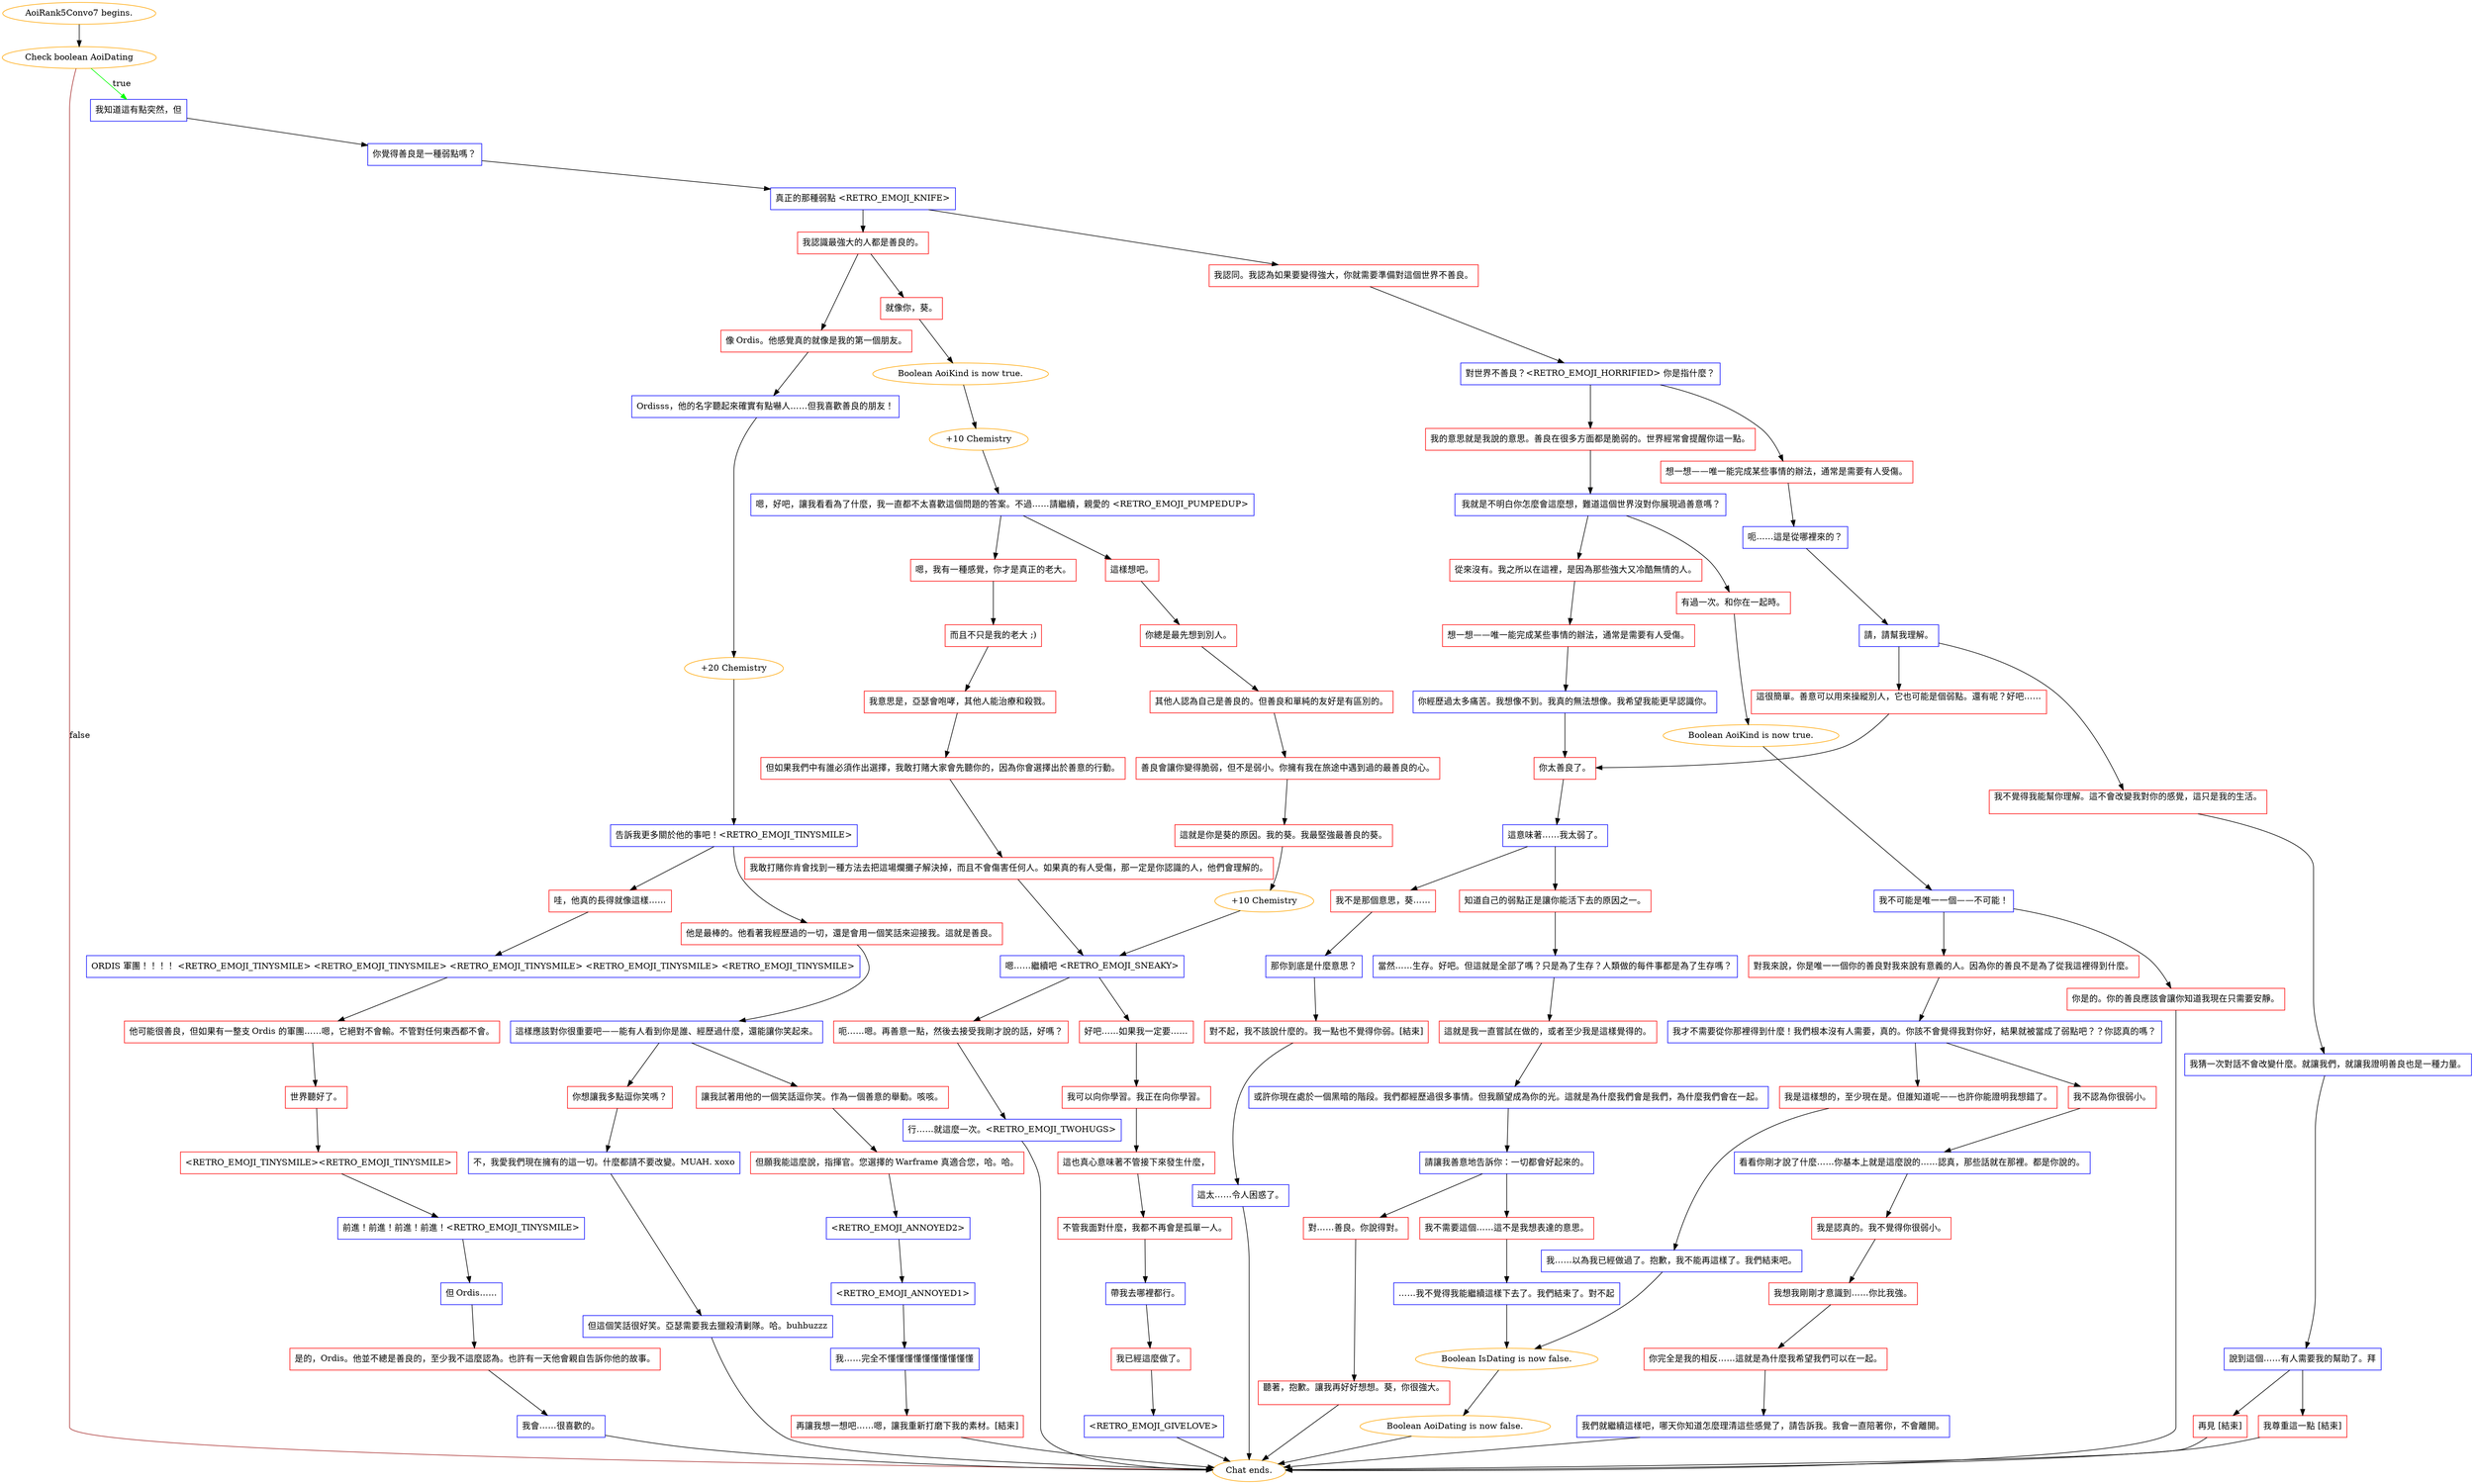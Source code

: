 digraph {
	"AoiRank5Convo7 begins." [color=orange];
		"AoiRank5Convo7 begins." -> j2617805464;
	j2617805464 [label="Check boolean AoiDating",color=orange];
		j2617805464 -> j3986374550 [label=true,color=green];
		j2617805464 -> "Chat ends." [label=false,color=brown];
	j3986374550 [label="我知道這有點突然，但",shape=box,color=blue];
		j3986374550 -> j1571669728;
	"Chat ends." [color=orange];
	j1571669728 [label="你覺得善良是一種弱點嗎？",shape=box,color=blue];
		j1571669728 -> j2789602781;
	j2789602781 [label="真正的那種弱點 <RETRO_EMOJI_KNIFE>",shape=box,color=blue];
		j2789602781 -> j3974418402;
		j2789602781 -> j1064514358;
	j3974418402 [label="我認識最強大的人都是善良的。",shape=box,color=red];
		j3974418402 -> j1936957428;
		j3974418402 -> j3049387268;
	j1064514358 [label="我認同。我認為如果要變得強大，你就需要準備對這個世界不善良。",shape=box,color=red];
		j1064514358 -> j3774488296;
	j1936957428 [label="就像你，葵。",shape=box,color=red];
		j1936957428 -> j3433960691;
	j3049387268 [label="像 Ordis。他感覺真的就像是我的第一個朋友。",shape=box,color=red];
		j3049387268 -> j3741257556;
	j3774488296 [label="對世界不善良？<RETRO_EMOJI_HORRIFIED> 你是指什麼？",shape=box,color=blue];
		j3774488296 -> j3551490001;
		j3774488296 -> j2720307089;
	j3433960691 [label="Boolean AoiKind is now true.",color=orange];
		j3433960691 -> j1218445634;
	j3741257556 [label="Ordisss，他的名字聽起來確實有點嚇人……但我喜歡善良的朋友！",shape=box,color=blue];
		j3741257556 -> j1216250546;
	j3551490001 [label="我的意思就是我說的意思。善良在很多方面都是脆弱的。世界經常會提醒你這一點。",shape=box,color=red];
		j3551490001 -> j2088847125;
	j2720307089 [label="想一想——唯一能完成某些事情的辦法，通常是需要有人受傷。",shape=box,color=red];
		j2720307089 -> j722196824;
	j1218445634 [label="+10 Chemistry",color=orange];
		j1218445634 -> j153132975;
	j1216250546 [label="+20 Chemistry",color=orange];
		j1216250546 -> j3949674690;
	j2088847125 [label=" 我就是不明白你怎麼會這麼想，難道這個世界沒對你展現過善意嗎？",shape=box,color=blue];
		j2088847125 -> j4011840924;
		j2088847125 -> j1348258104;
	j722196824 [label="呃……這是從哪裡來的？",shape=box,color=blue];
		j722196824 -> j2100118290;
	j153132975 [label="嗯，好吧，讓我看看為了什麼，我一直都不太喜歡這個問題的答案。不過……請繼續，親愛的 <RETRO_EMOJI_PUMPEDUP>",shape=box,color=blue];
		j153132975 -> j2465468450;
		j153132975 -> j2293764699;
	j3949674690 [label="告訴我更多關於他的事吧！<RETRO_EMOJI_TINYSMILE>",shape=box,color=blue];
		j3949674690 -> j2355015028;
		j3949674690 -> j1024362924;
	j4011840924 [label="有過一次。和你在一起時。",shape=box,color=red];
		j4011840924 -> j522834294;
	j1348258104 [label="從來沒有。我之所以在這裡，是因為那些強大又冷酷無情的人。",shape=box,color=red];
		j1348258104 -> j2294737950;
	j2100118290 [label="請，請幫我理解。",shape=box,color=blue];
		j2100118290 -> j1863829292;
		j2100118290 -> j784877756;
	j2465468450 [label="這樣想吧。",shape=box,color=red];
		j2465468450 -> j3623571282;
	j2293764699 [label="嗯，我有一種感覺，你才是真正的老大。",shape=box,color=red];
		j2293764699 -> j2008482394;
	j2355015028 [label="哇，他真的長得就像這樣……",shape=box,color=red];
		j2355015028 -> j4268281844;
	j1024362924 [label="他是最棒的。他看著我經歷過的一切，還是會用一個笑話來迎接我。這就是善良。",shape=box,color=red];
		j1024362924 -> j185333289;
	j522834294 [label="Boolean AoiKind is now true.",color=orange];
		j522834294 -> j1906911411;
	j2294737950 [label="想一想——唯一能完成某些事情的辦法，通常是需要有人受傷。",shape=box,color=red];
		j2294737950 -> j690339442;
	j1863829292 [label="這很簡單。善意可以用來操縱別人，它也可能是個弱點。還有呢？好吧……
",shape=box,color=red];
		j1863829292 -> j800245499;
	j784877756 [label="我不覺得我能幫你理解。這不會改變我對你的感覺，這只是我的生活。
",shape=box,color=red];
		j784877756 -> j1109116483;
	j3623571282 [label="你總是最先想到別人。",shape=box,color=red];
		j3623571282 -> j4094383967;
	j2008482394 [label="而且不只是我的老大 ;)",shape=box,color=red];
		j2008482394 -> j1840478758;
	j4268281844 [label="ORDIS 軍團！！！！ <RETRO_EMOJI_TINYSMILE> <RETRO_EMOJI_TINYSMILE> <RETRO_EMOJI_TINYSMILE> <RETRO_EMOJI_TINYSMILE> <RETRO_EMOJI_TINYSMILE>",shape=box,color=blue];
		j4268281844 -> j1625722379;
	j185333289 [label="這樣應該對你很重要吧——能有人看到你是誰、經歷過什麼，還能讓你笑起來。",shape=box,color=blue];
		j185333289 -> j1476478912;
		j185333289 -> j2394147387;
	j1906911411 [label="我不可能是唯一一個——不可能！",shape=box,color=blue];
		j1906911411 -> j2176913735;
		j1906911411 -> j1786259483;
	j690339442 [label="你經歷過太多痛苦。我想像不到。我真的無法想像。我希望我能更早認識你。",shape=box,color=blue];
		j690339442 -> j800245499;
	j800245499 [label="你太善良了。",shape=box,color=red];
		j800245499 -> j3647594967;
	j1109116483 [label="我猜一次對話不會改變什麼。就讓我們，就讓我證明善良也是一種力量。",shape=box,color=blue];
		j1109116483 -> j1979885932;
	j4094383967 [label="其他人認為自己是善良的。但善良和單純的友好是有區別的。",shape=box,color=red];
		j4094383967 -> j2899432456;
	j1840478758 [label="我意思是，亞瑟會咆哮，其他人能治療和殺戮。",shape=box,color=red];
		j1840478758 -> j3871934513;
	j1625722379 [label="他可能很善良，但如果有一整支 Ordis 的軍團……嗯，它絕對不會輸。不管對任何東西都不會。",shape=box,color=red];
		j1625722379 -> j707973879;
	j1476478912 [label="你想讓我多點逗你笑嗎？",shape=box,color=red];
		j1476478912 -> j2678723311;
	j2394147387 [label="讓我試著用他的一個笑話逗你笑。作為一個善意的舉動。咳咳。",shape=box,color=red];
		j2394147387 -> j732776914;
	j2176913735 [label="對我來說，你是唯一一個你的善良對我來說有意義的人。因為你的善良不是為了從我這裡得到什麼。",shape=box,color=red];
		j2176913735 -> j3858778154;
	j1786259483 [label="你是的。你的善良應該會讓你知道我現在只需要安靜。",shape=box,color=red];
		j1786259483 -> "Chat ends.";
	j3647594967 [label="這意味著……我太弱了。",shape=box,color=blue];
		j3647594967 -> j396326036;
		j3647594967 -> j1364097024;
	j1979885932 [label="說到這個……有人需要我的幫助了。拜",shape=box,color=blue];
		j1979885932 -> j1793187767;
		j1979885932 -> j3561002735;
	j2899432456 [label="善良會讓你變得脆弱，但不是弱小。你擁有我在旅途中遇到過的最善良的心。",shape=box,color=red];
		j2899432456 -> j3517684635;
	j3871934513 [label="但如果我們中有誰必須作出選擇，我敢打賭大家會先聽你的，因為你會選擇出於善意的行動。",shape=box,color=red];
		j3871934513 -> j4192039862;
	j707973879 [label="世界聽好了。",shape=box,color=red];
		j707973879 -> j3370316637;
	j2678723311 [label="不，我愛我們現在擁有的這一切。什麼都請不要改變。MUAH. xoxo",shape=box,color=blue];
		j2678723311 -> j4062707553;
	j732776914 [label="但願我能這麼說，指揮官。您選擇的 Warframe 真適合您，哈。哈。",shape=box,color=red];
		j732776914 -> j944942014;
	j3858778154 [label="我才不需要從你那裡得到什麼！我們根本沒有人需要，真的。你該不會覺得我對你好，結果就被當成了弱點吧？？你認真的嗎？",shape=box,color=blue];
		j3858778154 -> j3711808099;
		j3858778154 -> j532256931;
	j396326036 [label="我不是那個意思，葵……",shape=box,color=red];
		j396326036 -> j2297901780;
	j1364097024 [label="知道自己的弱點正是讓你能活下去的原因之一。",shape=box,color=red];
		j1364097024 -> j844873048;
	j1793187767 [label="我尊重這一點 [結束]",shape=box,color=red];
		j1793187767 -> "Chat ends.";
	j3561002735 [label="再見 [結束]",shape=box,color=red];
		j3561002735 -> "Chat ends.";
	j3517684635 [label="這就是你是葵的原因。我的葵。我最堅強最善良的葵。",shape=box,color=red];
		j3517684635 -> j3008884325;
	j4192039862 [label="我敢打賭你肯會找到一種方法去把這場爛攤子解決掉，而且不會傷害任何人。如果真的有人受傷，那一定是你認識的人，他們會理解的。",shape=box,color=red];
		j4192039862 -> j3348386028;
	j3370316637 [label="<RETRO_EMOJI_TINYSMILE><RETRO_EMOJI_TINYSMILE>",shape=box,color=red];
		j3370316637 -> j637256042;
	j4062707553 [label="但這個笑話很好笑。亞瑟需要我去獵殺清剿隊。哈。buhbuzzz",shape=box,color=blue];
		j4062707553 -> "Chat ends.";
	j944942014 [label="<RETRO_EMOJI_ANNOYED2>",shape=box,color=blue];
		j944942014 -> j1718028325;
	j3711808099 [label="我是這樣想的，至少現在是。但誰知道呢——也許你能證明我想錯了。",shape=box,color=red];
		j3711808099 -> j2637342066;
	j532256931 [label="我不認為你很弱小。",shape=box,color=red];
		j532256931 -> j3838727329;
	j2297901780 [label="那你到底是什麼意思？",shape=box,color=blue];
		j2297901780 -> j3705865499;
	j844873048 [label="當然……生存。好吧。但這就是全部了嗎？只是為了生存？人類做的每件事都是為了生存嗎？",shape=box,color=blue];
		j844873048 -> j1046004217;
	j3008884325 [label="+10 Chemistry",color=orange];
		j3008884325 -> j3348386028;
	j3348386028 [label="嗯……繼續吧 <RETRO_EMOJI_SNEAKY>",shape=box,color=blue];
		j3348386028 -> j2305034505;
		j3348386028 -> j2756371675;
	j637256042 [label="前進！前進！前進！前進！<RETRO_EMOJI_TINYSMILE>",shape=box,color=blue];
		j637256042 -> j3495611010;
	j1718028325 [label="<RETRO_EMOJI_ANNOYED1>",shape=box,color=blue];
		j1718028325 -> j2849323363;
	j2637342066 [label="我……以為我已經做過了。抱歉，我不能再這樣了。我們結束吧。",shape=box,color=blue];
		j2637342066 -> j2209722290;
	j3838727329 [label="看看你剛才說了什麼……你基本上就是這麼說的……認真，那些話就在那裡。都是你說的。",shape=box,color=blue];
		j3838727329 -> j1930361843;
	j3705865499 [label="對不起，我不該說什麼的。我一點也不覺得你弱。[結束]",shape=box,color=red];
		j3705865499 -> j3339823164;
	j1046004217 [label="這就是我一直嘗試在做的，或者至少我是這樣覺得的。",shape=box,color=red];
		j1046004217 -> j2845402271;
	j2305034505 [label="呃……嗯。再善意一點，然後去接受我剛才說的話，好嗎？",shape=box,color=red];
		j2305034505 -> j1334478147;
	j2756371675 [label="好吧……如果我一定要……",shape=box,color=red];
		j2756371675 -> j200223302;
	j3495611010 [label="但 Ordis……",shape=box,color=blue];
		j3495611010 -> j2502762091;
	j2849323363 [label="我……完全不懂懂懂懂懂懂懂懂懂懂",shape=box,color=blue];
		j2849323363 -> j1438540477;
	j2209722290 [label="Boolean IsDating is now false.",color=orange];
		j2209722290 -> j1296492913;
	j1930361843 [label="我是認真的。我不覺得你很弱小。",shape=box,color=red];
		j1930361843 -> j3522739047;
	j3339823164 [label="這太……令人困惑了。",shape=box,color=blue];
		j3339823164 -> "Chat ends.";
	j2845402271 [label="或許你現在處於一個黑暗的階段。我們都經歷過很多事情。但我願望成為你的光。這就是為什麼我們會是我們，為什麼我們會在一起。",shape=box,color=blue];
		j2845402271 -> j2378502825;
	j1334478147 [label="行……就這麼一次。<RETRO_EMOJI_TWOHUGS>",shape=box,color=blue];
		j1334478147 -> "Chat ends.";
	j200223302 [label="我可以向你學習。我正在向你學習。",shape=box,color=red];
		j200223302 -> j227124956;
	j2502762091 [label="是的，Ordis。他並不總是善良的，至少我不這麼認為。也許有一天他會親自告訴你他的故事。",shape=box,color=red];
		j2502762091 -> j1511832892;
	j1438540477 [label="再讓我想一想吧……嗯，讓我重新打磨下我的素材。[結束]",shape=box,color=red];
		j1438540477 -> "Chat ends.";
	j1296492913 [label="Boolean AoiDating is now false.",color=orange];
		j1296492913 -> "Chat ends.";
	j3522739047 [label="我想我剛剛才意識到……你比我強。",shape=box,color=red];
		j3522739047 -> j268476311;
	j2378502825 [label="請讓我善意地告訴你：一切都會好起來的。",shape=box,color=blue];
		j2378502825 -> j2515647163;
		j2378502825 -> j3009844650;
	j227124956 [label="這也真心意味著不管接下來發生什麼，",shape=box,color=red];
		j227124956 -> j3618350071;
	j1511832892 [label="我會……很喜歡的。",shape=box,color=blue];
		j1511832892 -> "Chat ends.";
	j268476311 [label="你完全是我的相反……這就是為什麼我希望我們可以在一起。",shape=box,color=red];
		j268476311 -> j4110396495;
	j2515647163 [label="對……善良。你說得對。",shape=box,color=red];
		j2515647163 -> j3217066974;
	j3009844650 [label="我不需要這個……這不是我想表達的意思。",shape=box,color=red];
		j3009844650 -> j1293997878;
	j3618350071 [label="不管我面對什麼，我都不再會是孤單一人。",shape=box,color=red];
		j3618350071 -> j2973500503;
	j4110396495 [label="我們就繼續這樣吧，哪天你知道怎麼理清這些感覺了，請告訴我。我會一直陪著你，不會離開。",shape=box,color=blue];
		j4110396495 -> "Chat ends.";
	j3217066974 [label="聽著，抱歉。讓我再好好想想。葵，你很強大。
",shape=box,color=red];
		j3217066974 -> "Chat ends.";
	j1293997878 [label="……我不覺得我能繼續這樣下去了。我們結束了。對不起",shape=box,color=blue];
		j1293997878 -> j2209722290;
	j2973500503 [label="帶我去哪裡都行。",shape=box,color=blue];
		j2973500503 -> j1917664222;
	j1917664222 [label="我已經這麼做了。",shape=box,color=red];
		j1917664222 -> j3455463371;
	j3455463371 [label="<RETRO_EMOJI_GIVELOVE>",shape=box,color=blue];
		j3455463371 -> "Chat ends.";
}
